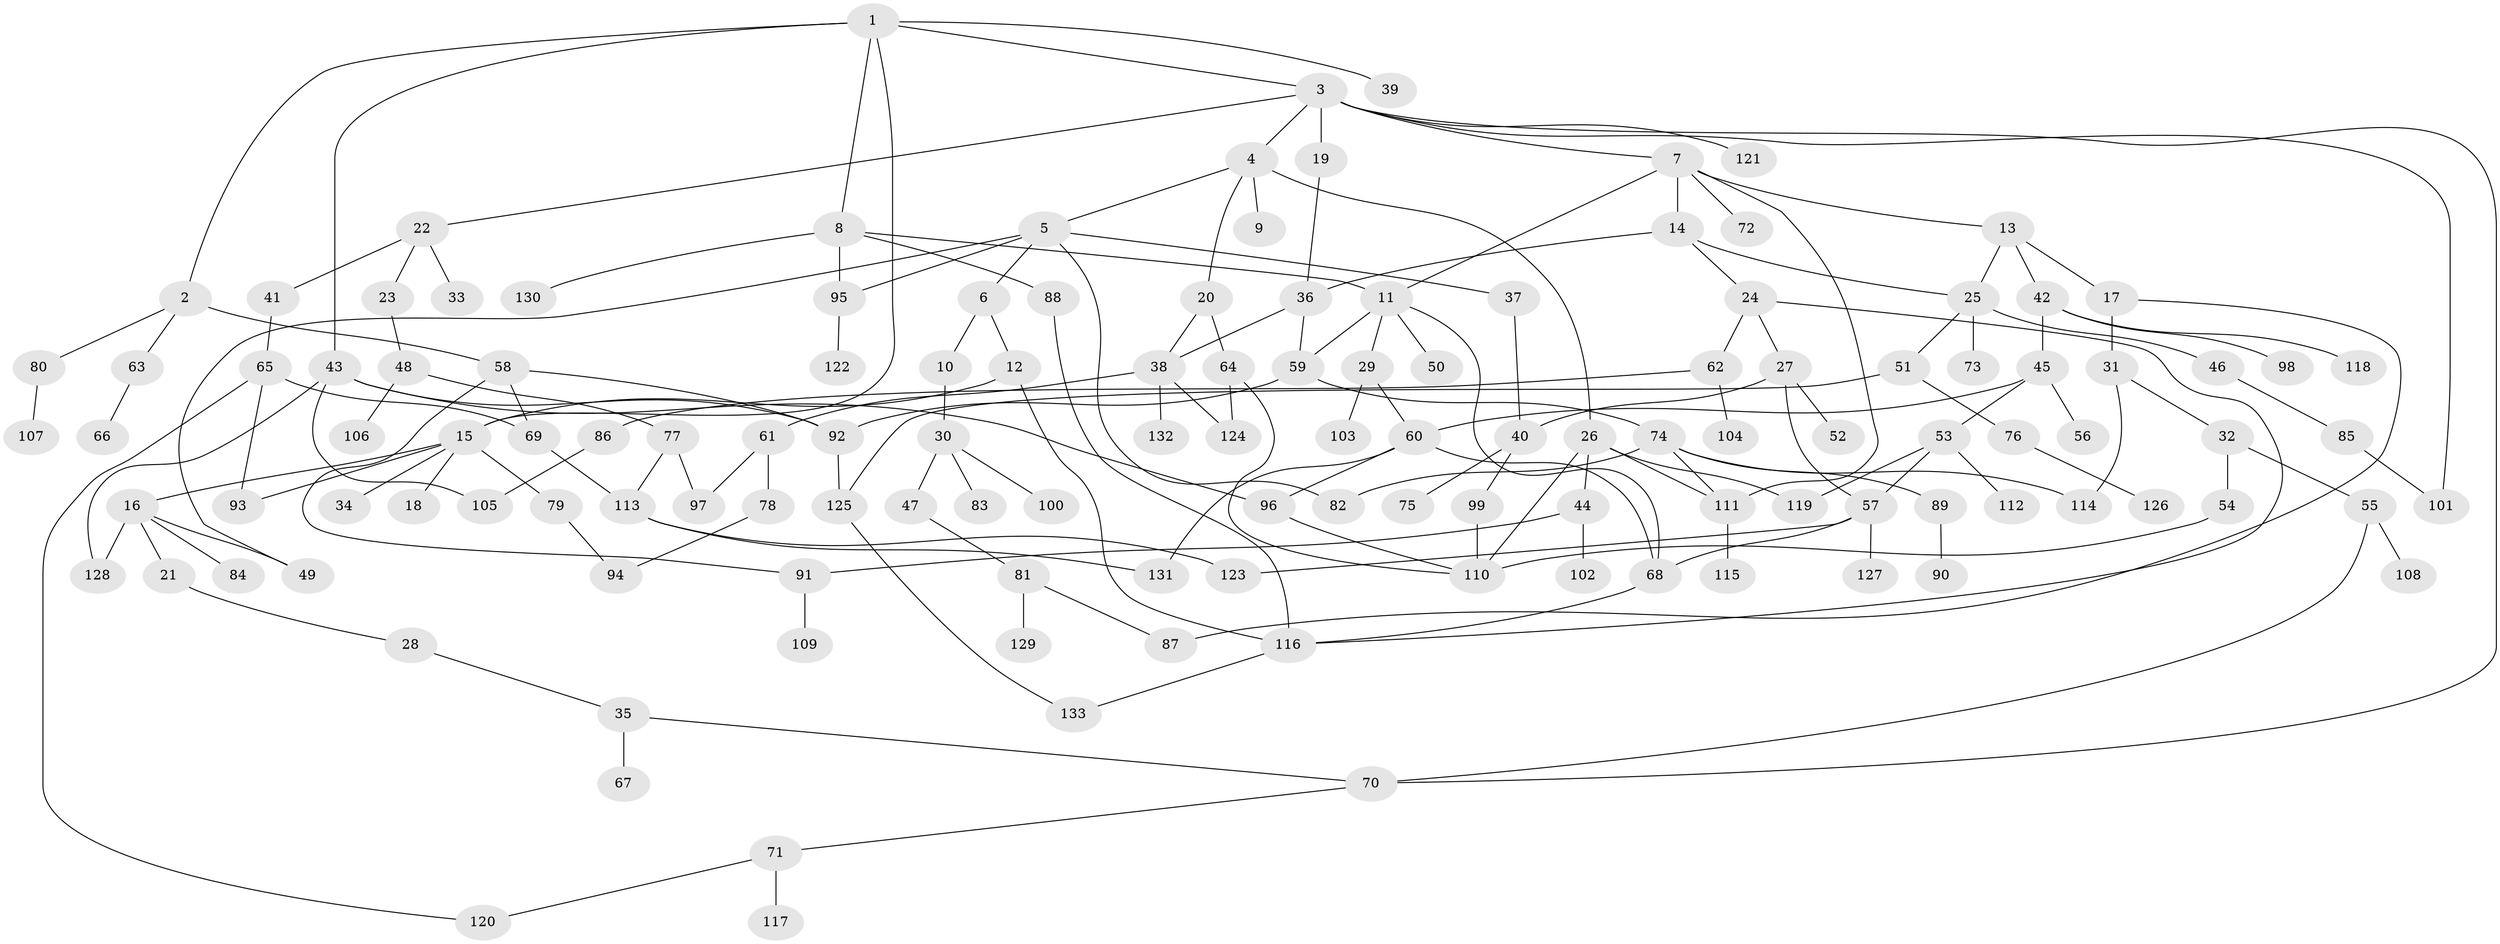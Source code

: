 // Generated by graph-tools (version 1.1) at 2025/10/02/27/25 16:10:54]
// undirected, 133 vertices, 178 edges
graph export_dot {
graph [start="1"]
  node [color=gray90,style=filled];
  1;
  2;
  3;
  4;
  5;
  6;
  7;
  8;
  9;
  10;
  11;
  12;
  13;
  14;
  15;
  16;
  17;
  18;
  19;
  20;
  21;
  22;
  23;
  24;
  25;
  26;
  27;
  28;
  29;
  30;
  31;
  32;
  33;
  34;
  35;
  36;
  37;
  38;
  39;
  40;
  41;
  42;
  43;
  44;
  45;
  46;
  47;
  48;
  49;
  50;
  51;
  52;
  53;
  54;
  55;
  56;
  57;
  58;
  59;
  60;
  61;
  62;
  63;
  64;
  65;
  66;
  67;
  68;
  69;
  70;
  71;
  72;
  73;
  74;
  75;
  76;
  77;
  78;
  79;
  80;
  81;
  82;
  83;
  84;
  85;
  86;
  87;
  88;
  89;
  90;
  91;
  92;
  93;
  94;
  95;
  96;
  97;
  98;
  99;
  100;
  101;
  102;
  103;
  104;
  105;
  106;
  107;
  108;
  109;
  110;
  111;
  112;
  113;
  114;
  115;
  116;
  117;
  118;
  119;
  120;
  121;
  122;
  123;
  124;
  125;
  126;
  127;
  128;
  129;
  130;
  131;
  132;
  133;
  1 -- 2;
  1 -- 3;
  1 -- 8;
  1 -- 15;
  1 -- 39;
  1 -- 43;
  2 -- 58;
  2 -- 63;
  2 -- 80;
  3 -- 4;
  3 -- 7;
  3 -- 19;
  3 -- 22;
  3 -- 101;
  3 -- 121;
  3 -- 70;
  4 -- 5;
  4 -- 9;
  4 -- 20;
  4 -- 26;
  5 -- 6;
  5 -- 37;
  5 -- 95;
  5 -- 82;
  5 -- 49;
  6 -- 10;
  6 -- 12;
  7 -- 13;
  7 -- 14;
  7 -- 72;
  7 -- 111;
  7 -- 11;
  8 -- 11;
  8 -- 88;
  8 -- 95;
  8 -- 130;
  10 -- 30;
  11 -- 29;
  11 -- 50;
  11 -- 59;
  11 -- 68;
  12 -- 15;
  12 -- 116;
  13 -- 17;
  13 -- 25;
  13 -- 42;
  14 -- 24;
  14 -- 36;
  14 -- 25;
  15 -- 16;
  15 -- 18;
  15 -- 34;
  15 -- 79;
  15 -- 93;
  16 -- 21;
  16 -- 49;
  16 -- 84;
  16 -- 128;
  17 -- 31;
  17 -- 87;
  19 -- 36;
  20 -- 38;
  20 -- 64;
  21 -- 28;
  22 -- 23;
  22 -- 33;
  22 -- 41;
  23 -- 48;
  24 -- 27;
  24 -- 62;
  24 -- 116;
  25 -- 46;
  25 -- 51;
  25 -- 73;
  26 -- 44;
  26 -- 119;
  26 -- 110;
  26 -- 111;
  27 -- 52;
  27 -- 57;
  27 -- 40;
  28 -- 35;
  29 -- 60;
  29 -- 103;
  30 -- 47;
  30 -- 83;
  30 -- 100;
  31 -- 32;
  31 -- 114;
  32 -- 54;
  32 -- 55;
  35 -- 67;
  35 -- 70;
  36 -- 38;
  36 -- 59;
  37 -- 40;
  38 -- 61;
  38 -- 132;
  38 -- 124;
  40 -- 75;
  40 -- 99;
  41 -- 65;
  42 -- 45;
  42 -- 98;
  42 -- 118;
  43 -- 105;
  43 -- 128;
  43 -- 96;
  43 -- 92;
  44 -- 102;
  44 -- 91;
  45 -- 53;
  45 -- 56;
  45 -- 60;
  46 -- 85;
  47 -- 81;
  48 -- 77;
  48 -- 106;
  51 -- 76;
  51 -- 125;
  53 -- 57;
  53 -- 112;
  53 -- 119;
  54 -- 110;
  55 -- 70;
  55 -- 108;
  57 -- 123;
  57 -- 127;
  57 -- 68;
  58 -- 91;
  58 -- 92;
  58 -- 69;
  59 -- 74;
  59 -- 92;
  60 -- 96;
  60 -- 131;
  60 -- 68;
  61 -- 78;
  61 -- 97;
  62 -- 86;
  62 -- 104;
  63 -- 66;
  64 -- 124;
  64 -- 110;
  65 -- 69;
  65 -- 120;
  65 -- 93;
  68 -- 116;
  69 -- 113;
  70 -- 71;
  71 -- 117;
  71 -- 120;
  74 -- 82;
  74 -- 89;
  74 -- 111;
  74 -- 114;
  76 -- 126;
  77 -- 113;
  77 -- 97;
  78 -- 94;
  79 -- 94;
  80 -- 107;
  81 -- 129;
  81 -- 87;
  85 -- 101;
  86 -- 105;
  88 -- 116;
  89 -- 90;
  91 -- 109;
  92 -- 125;
  95 -- 122;
  96 -- 110;
  99 -- 110;
  111 -- 115;
  113 -- 131;
  113 -- 123;
  116 -- 133;
  125 -- 133;
}
